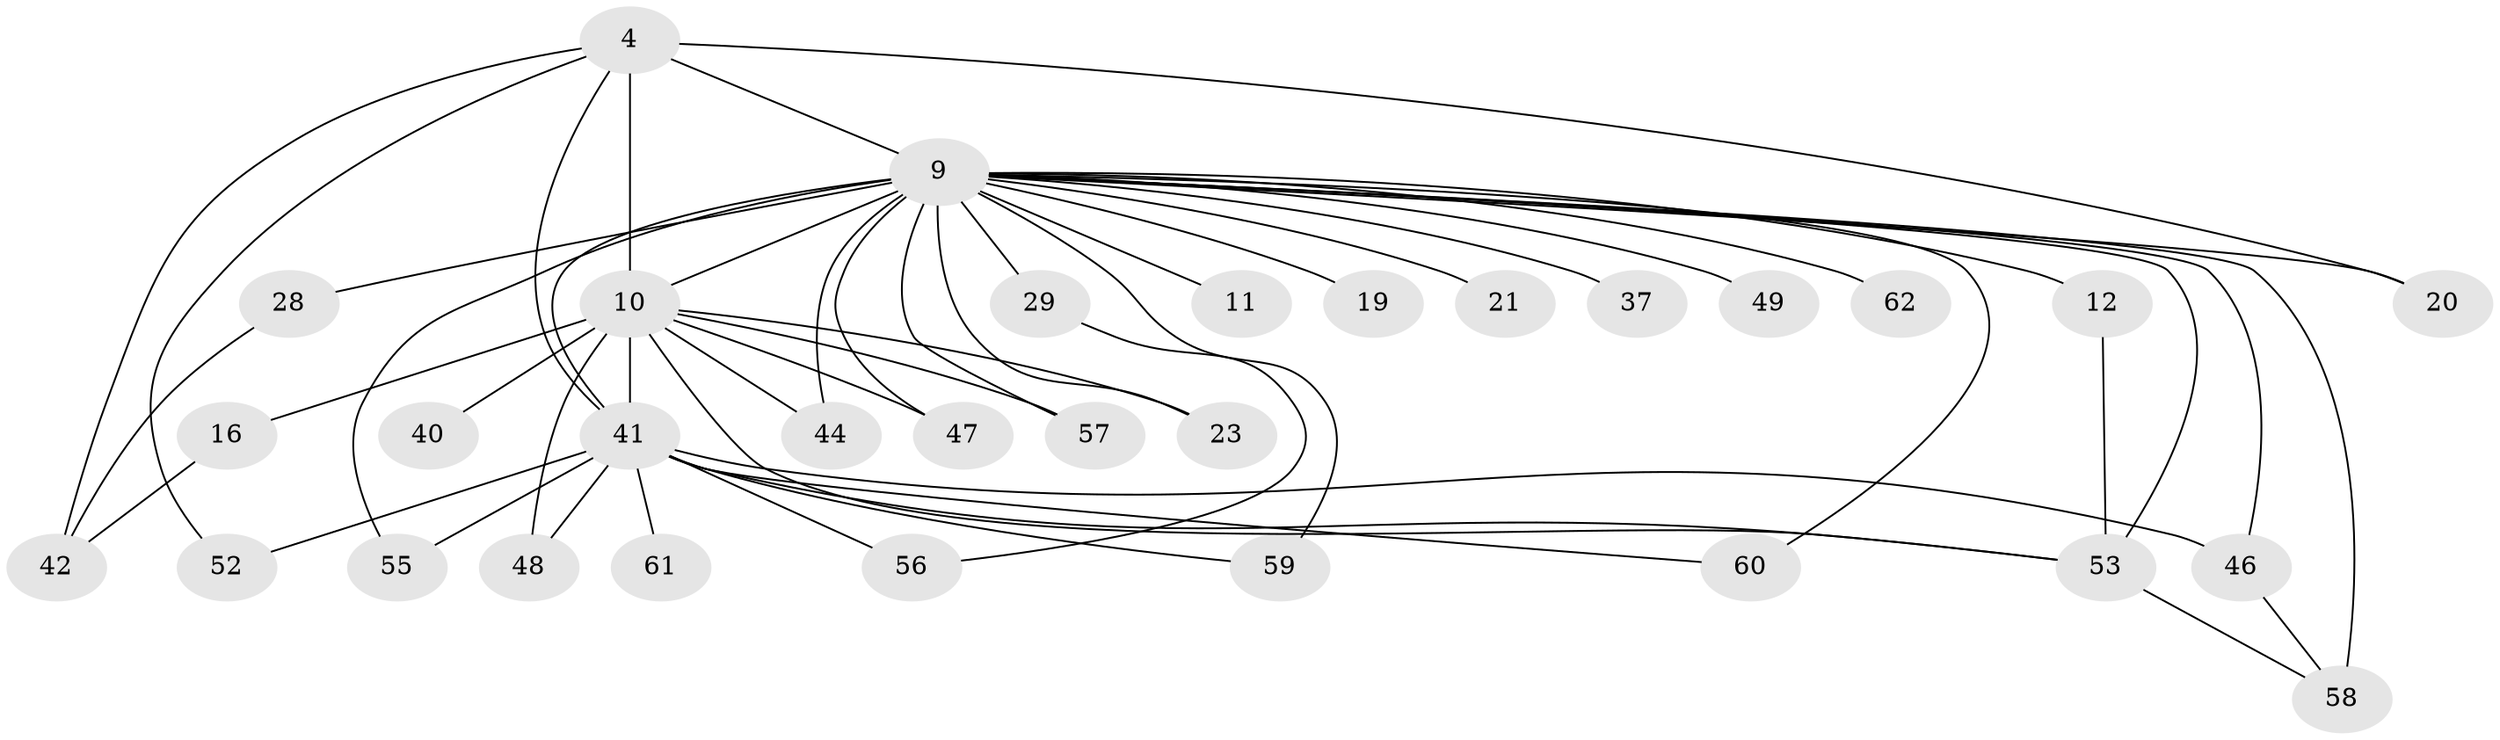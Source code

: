 // original degree distribution, {23: 0.016129032258064516, 12: 0.016129032258064516, 20: 0.016129032258064516, 10: 0.016129032258064516, 15: 0.016129032258064516, 13: 0.03225806451612903, 16: 0.03225806451612903, 24: 0.016129032258064516, 2: 0.5645161290322581, 3: 0.16129032258064516, 5: 0.04838709677419355, 6: 0.016129032258064516, 4: 0.03225806451612903, 7: 0.016129032258064516}
// Generated by graph-tools (version 1.1) at 2025/46/03/09/25 04:46:22]
// undirected, 31 vertices, 52 edges
graph export_dot {
graph [start="1"]
  node [color=gray90,style=filled];
  4 [super="+2"];
  9 [super="+1+3"];
  10 [super="+6+5"];
  11;
  12;
  16;
  19;
  20;
  21;
  23;
  28;
  29;
  37 [super="+25+30"];
  40 [super="+27"];
  41 [super="+17+8"];
  42 [super="+33"];
  44;
  46 [super="+35"];
  47;
  48;
  49;
  52;
  53 [super="+31+39+50+43"];
  55 [super="+32+38+45+54"];
  56;
  57;
  58 [super="+51"];
  59;
  60;
  61;
  62;
  4 -- 9 [weight=6];
  4 -- 10 [weight=6];
  4 -- 20;
  4 -- 52;
  4 -- 41 [weight=5];
  4 -- 42;
  9 -- 10 [weight=9];
  9 -- 12 [weight=2];
  9 -- 21 [weight=2];
  9 -- 23;
  9 -- 28 [weight=2];
  9 -- 29 [weight=2];
  9 -- 47;
  9 -- 49 [weight=2];
  9 -- 59;
  9 -- 60;
  9 -- 62 [weight=2];
  9 -- 11 [weight=2];
  9 -- 19 [weight=2];
  9 -- 44;
  9 -- 37 [weight=4];
  9 -- 20;
  9 -- 57;
  9 -- 55 [weight=3];
  9 -- 41 [weight=7];
  9 -- 46;
  9 -- 53 [weight=3];
  9 -- 58 [weight=5];
  10 -- 44;
  10 -- 48;
  10 -- 57;
  10 -- 40 [weight=2];
  10 -- 47;
  10 -- 16 [weight=2];
  10 -- 23;
  10 -- 53 [weight=4];
  10 -- 41 [weight=6];
  12 -- 53;
  16 -- 42;
  28 -- 42;
  29 -- 56;
  41 -- 46;
  41 -- 48;
  41 -- 52;
  41 -- 53;
  41 -- 55 [weight=4];
  41 -- 56;
  41 -- 59;
  41 -- 60;
  41 -- 61 [weight=2];
  46 -- 58;
  53 -- 58 [weight=3];
}
